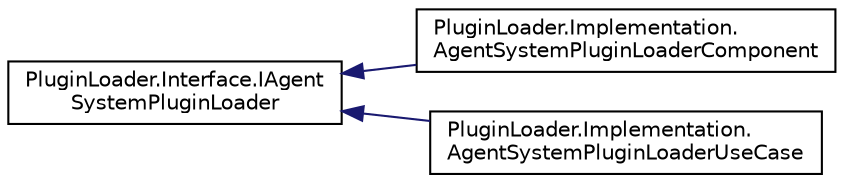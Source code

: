 digraph "Graphical Class Hierarchy"
{
  edge [fontname="Helvetica",fontsize="10",labelfontname="Helvetica",labelfontsize="10"];
  node [fontname="Helvetica",fontsize="10",shape=record];
  rankdir="LR";
  Node1 [label="PluginLoader.Interface.IAgent\lSystemPluginLoader",height=0.2,width=0.4,color="black", fillcolor="white", style="filled",URL="$interface_plugin_loader_1_1_interface_1_1_i_agent_system_plugin_loader.html"];
  Node1 -> Node2 [dir="back",color="midnightblue",fontsize="10",style="solid",fontname="Helvetica"];
  Node2 [label="PluginLoader.Implementation.\lAgentSystemPluginLoaderComponent",height=0.2,width=0.4,color="black", fillcolor="white", style="filled",URL="$class_plugin_loader_1_1_implementation_1_1_agent_system_plugin_loader_component.html"];
  Node1 -> Node3 [dir="back",color="midnightblue",fontsize="10",style="solid",fontname="Helvetica"];
  Node3 [label="PluginLoader.Implementation.\lAgentSystemPluginLoaderUseCase",height=0.2,width=0.4,color="black", fillcolor="white", style="filled",URL="$class_plugin_loader_1_1_implementation_1_1_agent_system_plugin_loader_use_case.html"];
}
